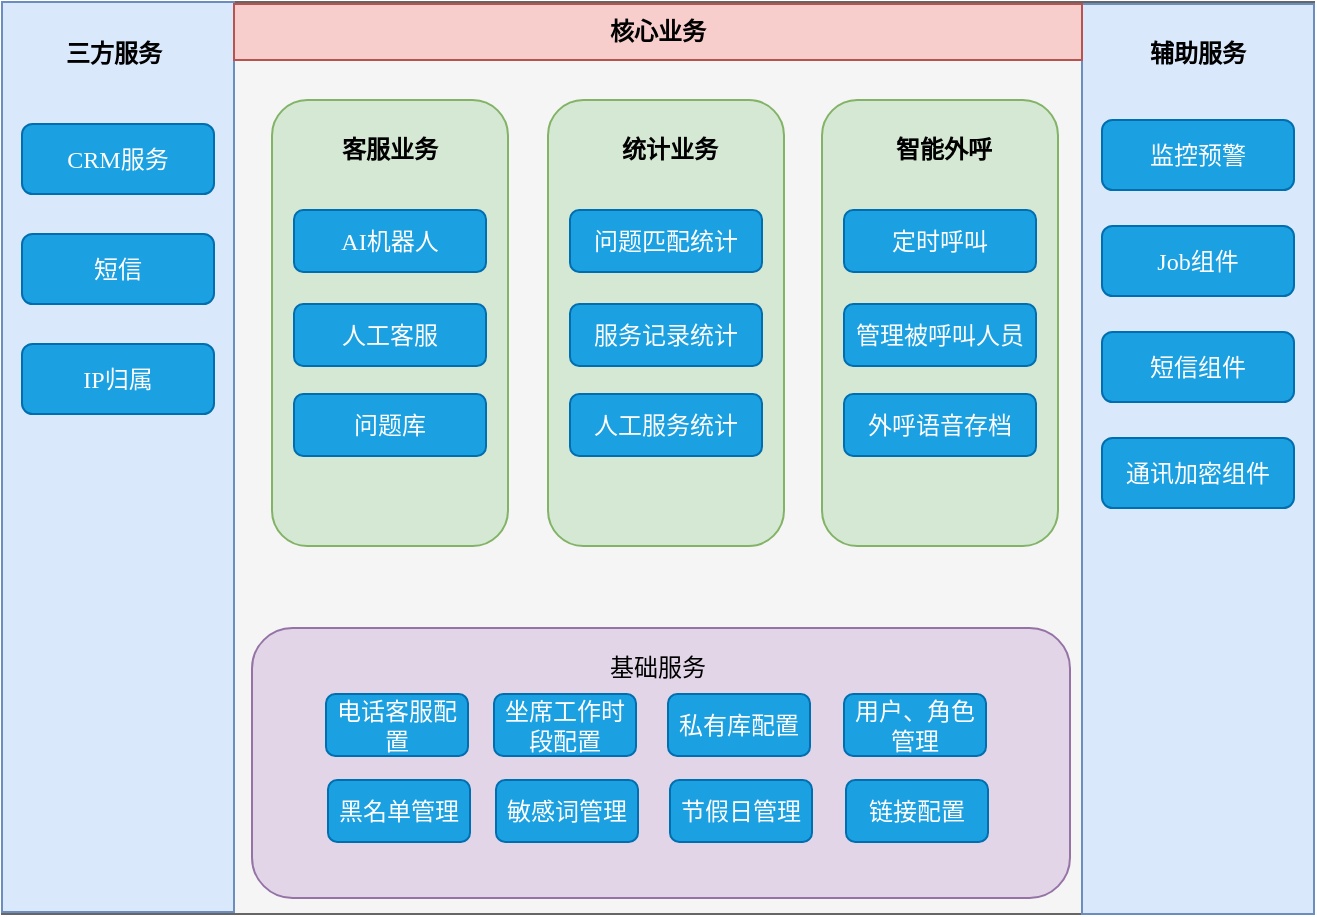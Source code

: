 <mxfile version="22.1.1" type="github">
  <diagram name="第 1 页" id="GnDO6N3DueWJBPkfXjhA">
    <mxGraphModel dx="1434" dy="746" grid="0" gridSize="10" guides="1" tooltips="1" connect="1" arrows="1" fold="1" page="0" pageScale="1" pageWidth="827" pageHeight="1169" math="0" shadow="0">
      <root>
        <mxCell id="0" />
        <mxCell id="1" parent="0" />
        <mxCell id="sUnTjPVfXL3tDDWwX9w4-1" value="" style="rounded=0;whiteSpace=wrap;html=1;strokeColor=#666666;fillColor=#f5f5f5;fontColor=#333333;fontFamily=Tahoma;" vertex="1" parent="1">
          <mxGeometry x="43" y="83" width="656" height="456" as="geometry" />
        </mxCell>
        <mxCell id="sUnTjPVfXL3tDDWwX9w4-2" value="" style="rounded=0;whiteSpace=wrap;html=1;strokeColor=#6c8ebf;fillColor=#dae8fc;fontFamily=Tahoma;" vertex="1" parent="1">
          <mxGeometry x="43" y="83" width="116" height="455" as="geometry" />
        </mxCell>
        <mxCell id="sUnTjPVfXL3tDDWwX9w4-3" value="" style="rounded=0;whiteSpace=wrap;html=1;strokeColor=#6c8ebf;fillColor=#dae8fc;fontFamily=Tahoma;" vertex="1" parent="1">
          <mxGeometry x="583" y="84" width="116" height="455" as="geometry" />
        </mxCell>
        <mxCell id="sUnTjPVfXL3tDDWwX9w4-4" value="三方服务" style="text;html=1;strokeColor=none;fillColor=none;align=center;verticalAlign=middle;whiteSpace=wrap;rounded=0;fontStyle=1;fontFamily=Tahoma;" vertex="1" parent="1">
          <mxGeometry x="69" y="94" width="60" height="30" as="geometry" />
        </mxCell>
        <mxCell id="sUnTjPVfXL3tDDWwX9w4-5" value="辅助服务" style="text;html=1;strokeColor=none;fillColor=none;align=center;verticalAlign=middle;whiteSpace=wrap;rounded=0;fontStyle=1;fontFamily=Tahoma;" vertex="1" parent="1">
          <mxGeometry x="611" y="94" width="60" height="30" as="geometry" />
        </mxCell>
        <mxCell id="sUnTjPVfXL3tDDWwX9w4-6" value="核心业务" style="rounded=0;whiteSpace=wrap;html=1;strokeColor=#b85450;fontStyle=1;fillColor=#f8cecc;fontFamily=Tahoma;" vertex="1" parent="1">
          <mxGeometry x="159" y="84" width="424" height="28" as="geometry" />
        </mxCell>
        <mxCell id="sUnTjPVfXL3tDDWwX9w4-7" value="" style="rounded=1;whiteSpace=wrap;html=1;fillColor=#d5e8d4;strokeColor=#82b366;fontFamily=Tahoma;" vertex="1" parent="1">
          <mxGeometry x="178" y="132" width="118" height="223" as="geometry" />
        </mxCell>
        <mxCell id="sUnTjPVfXL3tDDWwX9w4-8" value="" style="rounded=1;whiteSpace=wrap;html=1;fillColor=#d5e8d4;strokeColor=#82b366;fontFamily=Tahoma;" vertex="1" parent="1">
          <mxGeometry x="316" y="132" width="118" height="223" as="geometry" />
        </mxCell>
        <mxCell id="sUnTjPVfXL3tDDWwX9w4-9" value="" style="rounded=1;whiteSpace=wrap;html=1;fillColor=#d5e8d4;strokeColor=#82b366;fontFamily=Tahoma;" vertex="1" parent="1">
          <mxGeometry x="453" y="132" width="118" height="223" as="geometry" />
        </mxCell>
        <mxCell id="sUnTjPVfXL3tDDWwX9w4-10" value="" style="rounded=1;whiteSpace=wrap;html=1;fillColor=#e1d5e7;strokeColor=#9673a6;fontFamily=Tahoma;" vertex="1" parent="1">
          <mxGeometry x="168" y="396" width="409" height="135" as="geometry" />
        </mxCell>
        <mxCell id="sUnTjPVfXL3tDDWwX9w4-11" value="客服业务" style="text;html=1;strokeColor=none;fillColor=none;align=center;verticalAlign=middle;whiteSpace=wrap;rounded=0;fontStyle=1;fontFamily=Tahoma;" vertex="1" parent="1">
          <mxGeometry x="207" y="142" width="60" height="30" as="geometry" />
        </mxCell>
        <mxCell id="sUnTjPVfXL3tDDWwX9w4-12" value="统计业务" style="text;html=1;strokeColor=none;fillColor=none;align=center;verticalAlign=middle;whiteSpace=wrap;rounded=0;fontStyle=1;fontFamily=Tahoma;" vertex="1" parent="1">
          <mxGeometry x="347" y="142" width="60" height="30" as="geometry" />
        </mxCell>
        <mxCell id="sUnTjPVfXL3tDDWwX9w4-13" value="智能外呼" style="text;html=1;strokeColor=none;fillColor=none;align=center;verticalAlign=middle;whiteSpace=wrap;rounded=0;fontStyle=1;fontFamily=Tahoma;" vertex="1" parent="1">
          <mxGeometry x="484" y="142" width="60" height="30" as="geometry" />
        </mxCell>
        <mxCell id="sUnTjPVfXL3tDDWwX9w4-14" value="AI机器人" style="rounded=1;whiteSpace=wrap;html=1;fillColor=#1ba1e2;fontColor=#ffffff;strokeColor=#006EAF;fontFamily=Tahoma;" vertex="1" parent="1">
          <mxGeometry x="189" y="187" width="96" height="31" as="geometry" />
        </mxCell>
        <mxCell id="sUnTjPVfXL3tDDWwX9w4-15" value="人工客服" style="rounded=1;whiteSpace=wrap;html=1;fillColor=#1ba1e2;fontColor=#ffffff;strokeColor=#006EAF;fontFamily=Tahoma;" vertex="1" parent="1">
          <mxGeometry x="189" y="234" width="96" height="31" as="geometry" />
        </mxCell>
        <mxCell id="sUnTjPVfXL3tDDWwX9w4-16" value="问题库" style="rounded=1;whiteSpace=wrap;html=1;fillColor=#1ba1e2;fontColor=#ffffff;strokeColor=#006EAF;fontFamily=Tahoma;" vertex="1" parent="1">
          <mxGeometry x="189" y="279" width="96" height="31" as="geometry" />
        </mxCell>
        <mxCell id="sUnTjPVfXL3tDDWwX9w4-17" value="问题匹配统计" style="rounded=1;whiteSpace=wrap;html=1;fillColor=#1ba1e2;fontColor=#ffffff;strokeColor=#006EAF;fontFamily=Tahoma;" vertex="1" parent="1">
          <mxGeometry x="327" y="187" width="96" height="31" as="geometry" />
        </mxCell>
        <mxCell id="sUnTjPVfXL3tDDWwX9w4-18" value="服务记录统计" style="rounded=1;whiteSpace=wrap;html=1;fillColor=#1ba1e2;fontColor=#ffffff;strokeColor=#006EAF;fontFamily=Tahoma;" vertex="1" parent="1">
          <mxGeometry x="327" y="234" width="96" height="31" as="geometry" />
        </mxCell>
        <mxCell id="sUnTjPVfXL3tDDWwX9w4-19" value="人工服务统计" style="rounded=1;whiteSpace=wrap;html=1;fillColor=#1ba1e2;fontColor=#ffffff;strokeColor=#006EAF;fontFamily=Tahoma;" vertex="1" parent="1">
          <mxGeometry x="327" y="279" width="96" height="31" as="geometry" />
        </mxCell>
        <mxCell id="sUnTjPVfXL3tDDWwX9w4-20" value="定时呼叫" style="rounded=1;whiteSpace=wrap;html=1;fillColor=#1ba1e2;fontColor=#ffffff;strokeColor=#006EAF;fontFamily=Tahoma;" vertex="1" parent="1">
          <mxGeometry x="464" y="187" width="96" height="31" as="geometry" />
        </mxCell>
        <mxCell id="sUnTjPVfXL3tDDWwX9w4-21" value="管理被呼叫人员" style="rounded=1;whiteSpace=wrap;html=1;fillColor=#1ba1e2;fontColor=#ffffff;strokeColor=#006EAF;fontFamily=Tahoma;" vertex="1" parent="1">
          <mxGeometry x="464" y="234" width="96" height="31" as="geometry" />
        </mxCell>
        <mxCell id="sUnTjPVfXL3tDDWwX9w4-22" value="基础服务" style="text;html=1;strokeColor=none;fillColor=none;align=center;verticalAlign=middle;whiteSpace=wrap;rounded=0;fontFamily=Tahoma;" vertex="1" parent="1">
          <mxGeometry x="341" y="401" width="60" height="30" as="geometry" />
        </mxCell>
        <mxCell id="sUnTjPVfXL3tDDWwX9w4-24" value="电话客服配置" style="rounded=1;whiteSpace=wrap;html=1;fillColor=#1ba1e2;fontColor=#ffffff;strokeColor=#006EAF;fontFamily=Tahoma;" vertex="1" parent="1">
          <mxGeometry x="205" y="429" width="71" height="31" as="geometry" />
        </mxCell>
        <mxCell id="sUnTjPVfXL3tDDWwX9w4-27" value="坐席工作时段配置" style="rounded=1;whiteSpace=wrap;html=1;fillColor=#1ba1e2;fontColor=#ffffff;strokeColor=#006EAF;fontFamily=Tahoma;" vertex="1" parent="1">
          <mxGeometry x="289" y="429" width="71" height="31" as="geometry" />
        </mxCell>
        <mxCell id="sUnTjPVfXL3tDDWwX9w4-28" value="私有库配置" style="rounded=1;whiteSpace=wrap;html=1;fillColor=#1ba1e2;fontColor=#ffffff;strokeColor=#006EAF;fontFamily=Tahoma;" vertex="1" parent="1">
          <mxGeometry x="376" y="429" width="71" height="31" as="geometry" />
        </mxCell>
        <mxCell id="sUnTjPVfXL3tDDWwX9w4-29" value="用户、角色管理" style="rounded=1;whiteSpace=wrap;html=1;fillColor=#1ba1e2;fontColor=#ffffff;strokeColor=#006EAF;fontFamily=Tahoma;" vertex="1" parent="1">
          <mxGeometry x="464" y="429" width="71" height="31" as="geometry" />
        </mxCell>
        <mxCell id="sUnTjPVfXL3tDDWwX9w4-30" value="黑名单管理" style="rounded=1;whiteSpace=wrap;html=1;fillColor=#1ba1e2;fontColor=#ffffff;strokeColor=#006EAF;fontFamily=Tahoma;" vertex="1" parent="1">
          <mxGeometry x="206" y="472" width="71" height="31" as="geometry" />
        </mxCell>
        <mxCell id="sUnTjPVfXL3tDDWwX9w4-31" value="敏感词管理" style="rounded=1;whiteSpace=wrap;html=1;fillColor=#1ba1e2;fontColor=#ffffff;strokeColor=#006EAF;fontFamily=Tahoma;" vertex="1" parent="1">
          <mxGeometry x="290" y="472" width="71" height="31" as="geometry" />
        </mxCell>
        <mxCell id="sUnTjPVfXL3tDDWwX9w4-32" value="节假日管理" style="rounded=1;whiteSpace=wrap;html=1;fillColor=#1ba1e2;fontColor=#ffffff;strokeColor=#006EAF;fontFamily=Tahoma;" vertex="1" parent="1">
          <mxGeometry x="377" y="472" width="71" height="31" as="geometry" />
        </mxCell>
        <mxCell id="sUnTjPVfXL3tDDWwX9w4-33" value="链接配置" style="rounded=1;whiteSpace=wrap;html=1;fillColor=#1ba1e2;fontColor=#ffffff;strokeColor=#006EAF;fontFamily=Tahoma;" vertex="1" parent="1">
          <mxGeometry x="465" y="472" width="71" height="31" as="geometry" />
        </mxCell>
        <mxCell id="sUnTjPVfXL3tDDWwX9w4-34" value="外呼语音存档" style="rounded=1;whiteSpace=wrap;html=1;fillColor=#1ba1e2;fontColor=#ffffff;strokeColor=#006EAF;fontFamily=Tahoma;" vertex="1" parent="1">
          <mxGeometry x="464" y="279" width="96" height="31" as="geometry" />
        </mxCell>
        <mxCell id="sUnTjPVfXL3tDDWwX9w4-35" value="CRM服务" style="rounded=1;whiteSpace=wrap;html=1;fillColor=#1ba1e2;fontColor=#ffffff;strokeColor=#006EAF;fontFamily=Tahoma;" vertex="1" parent="1">
          <mxGeometry x="53" y="144" width="96" height="35" as="geometry" />
        </mxCell>
        <mxCell id="sUnTjPVfXL3tDDWwX9w4-36" value="短信" style="rounded=1;whiteSpace=wrap;html=1;fillColor=#1ba1e2;fontColor=#ffffff;strokeColor=#006EAF;fontFamily=Tahoma;" vertex="1" parent="1">
          <mxGeometry x="53" y="199" width="96" height="35" as="geometry" />
        </mxCell>
        <mxCell id="sUnTjPVfXL3tDDWwX9w4-37" value="IP归属" style="rounded=1;whiteSpace=wrap;html=1;fillColor=#1ba1e2;fontColor=#ffffff;strokeColor=#006EAF;fontFamily=Tahoma;" vertex="1" parent="1">
          <mxGeometry x="53" y="254" width="96" height="35" as="geometry" />
        </mxCell>
        <mxCell id="sUnTjPVfXL3tDDWwX9w4-38" value="监控预警" style="rounded=1;whiteSpace=wrap;html=1;fillColor=#1ba1e2;fontColor=#ffffff;strokeColor=#006EAF;fontFamily=Tahoma;" vertex="1" parent="1">
          <mxGeometry x="593" y="142" width="96" height="35" as="geometry" />
        </mxCell>
        <mxCell id="sUnTjPVfXL3tDDWwX9w4-39" value="Job组件" style="rounded=1;whiteSpace=wrap;html=1;fillColor=#1ba1e2;fontColor=#ffffff;strokeColor=#006EAF;fontFamily=Tahoma;" vertex="1" parent="1">
          <mxGeometry x="593" y="195" width="96" height="35" as="geometry" />
        </mxCell>
        <mxCell id="sUnTjPVfXL3tDDWwX9w4-40" value="短信组件" style="rounded=1;whiteSpace=wrap;html=1;fillColor=#1ba1e2;fontColor=#ffffff;strokeColor=#006EAF;fontFamily=Tahoma;" vertex="1" parent="1">
          <mxGeometry x="593" y="248" width="96" height="35" as="geometry" />
        </mxCell>
        <mxCell id="sUnTjPVfXL3tDDWwX9w4-41" value="通讯加密组件" style="rounded=1;whiteSpace=wrap;html=1;fillColor=#1ba1e2;fontColor=#ffffff;strokeColor=#006EAF;fontFamily=Tahoma;" vertex="1" parent="1">
          <mxGeometry x="593" y="301" width="96" height="35" as="geometry" />
        </mxCell>
      </root>
    </mxGraphModel>
  </diagram>
</mxfile>
